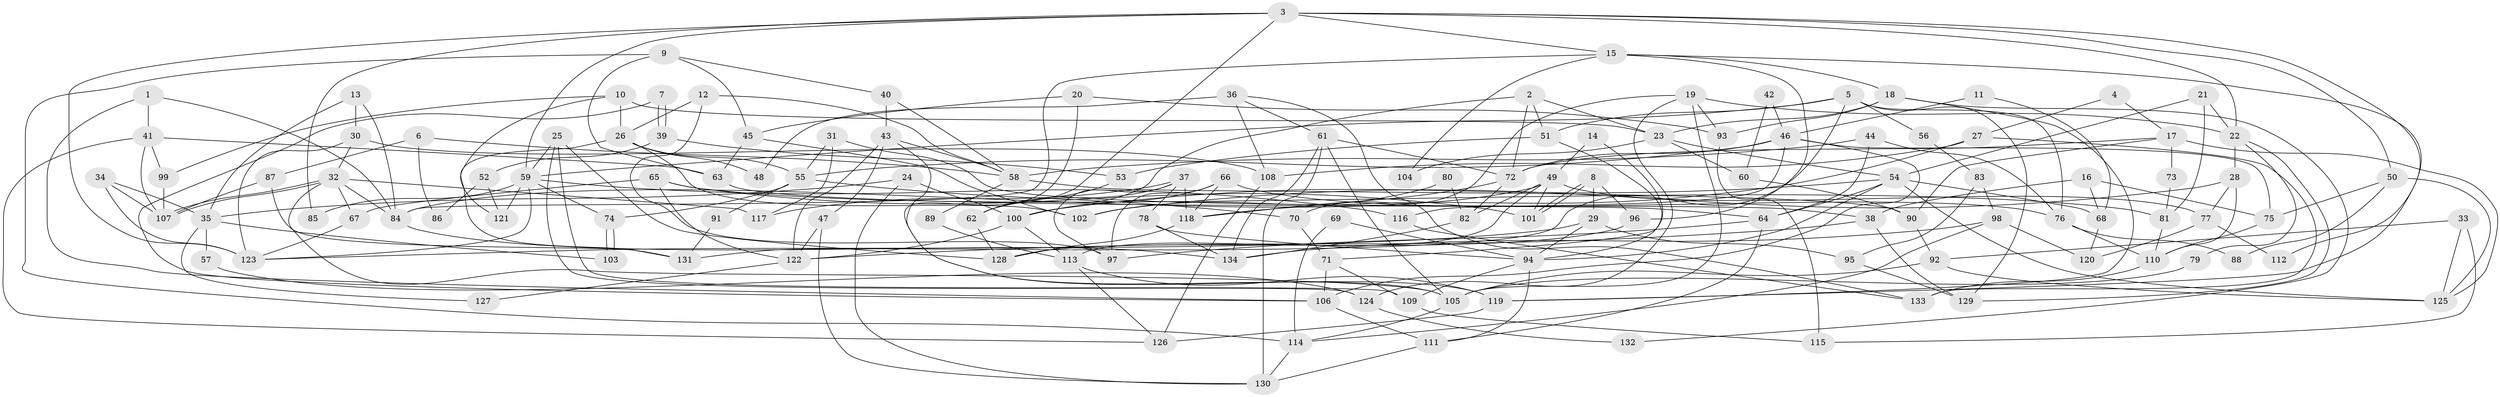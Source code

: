 // Generated by graph-tools (version 1.1) at 2025/02/03/09/25 03:02:13]
// undirected, 134 vertices, 268 edges
graph export_dot {
graph [start="1"]
  node [color=gray90,style=filled];
  1;
  2;
  3;
  4;
  5;
  6;
  7;
  8;
  9;
  10;
  11;
  12;
  13;
  14;
  15;
  16;
  17;
  18;
  19;
  20;
  21;
  22;
  23;
  24;
  25;
  26;
  27;
  28;
  29;
  30;
  31;
  32;
  33;
  34;
  35;
  36;
  37;
  38;
  39;
  40;
  41;
  42;
  43;
  44;
  45;
  46;
  47;
  48;
  49;
  50;
  51;
  52;
  53;
  54;
  55;
  56;
  57;
  58;
  59;
  60;
  61;
  62;
  63;
  64;
  65;
  66;
  67;
  68;
  69;
  70;
  71;
  72;
  73;
  74;
  75;
  76;
  77;
  78;
  79;
  80;
  81;
  82;
  83;
  84;
  85;
  86;
  87;
  88;
  89;
  90;
  91;
  92;
  93;
  94;
  95;
  96;
  97;
  98;
  99;
  100;
  101;
  102;
  103;
  104;
  105;
  106;
  107;
  108;
  109;
  110;
  111;
  112;
  113;
  114;
  115;
  116;
  117;
  118;
  119;
  120;
  121;
  122;
  123;
  124;
  125;
  126;
  127;
  128;
  129;
  130;
  131;
  132;
  133;
  134;
  1 -- 41;
  1 -- 106;
  1 -- 84;
  2 -- 62;
  2 -- 51;
  2 -- 23;
  2 -- 72;
  3 -- 59;
  3 -- 123;
  3 -- 15;
  3 -- 22;
  3 -- 50;
  3 -- 62;
  3 -- 85;
  3 -- 112;
  4 -- 27;
  4 -- 17;
  5 -- 76;
  5 -- 59;
  5 -- 51;
  5 -- 56;
  5 -- 129;
  5 -- 131;
  6 -- 58;
  6 -- 87;
  6 -- 86;
  7 -- 39;
  7 -- 39;
  7 -- 106;
  8 -- 96;
  8 -- 101;
  8 -- 101;
  8 -- 29;
  9 -- 45;
  9 -- 40;
  9 -- 63;
  9 -- 114;
  10 -- 23;
  10 -- 99;
  10 -- 26;
  10 -- 121;
  11 -- 46;
  11 -- 68;
  12 -- 26;
  12 -- 97;
  12 -- 58;
  13 -- 30;
  13 -- 84;
  13 -- 35;
  14 -- 71;
  14 -- 49;
  15 -- 18;
  15 -- 84;
  15 -- 96;
  15 -- 104;
  15 -- 119;
  16 -- 75;
  16 -- 68;
  16 -- 38;
  17 -- 72;
  17 -- 125;
  17 -- 73;
  17 -- 90;
  18 -- 93;
  18 -- 119;
  18 -- 23;
  18 -- 132;
  19 -- 105;
  19 -- 22;
  19 -- 70;
  19 -- 93;
  19 -- 124;
  20 -- 105;
  20 -- 45;
  20 -- 93;
  21 -- 81;
  21 -- 54;
  21 -- 22;
  22 -- 28;
  22 -- 79;
  22 -- 129;
  23 -- 54;
  23 -- 60;
  23 -- 104;
  24 -- 100;
  24 -- 130;
  24 -- 35;
  25 -- 128;
  25 -- 109;
  25 -- 59;
  25 -- 124;
  26 -- 55;
  26 -- 48;
  26 -- 102;
  26 -- 131;
  27 -- 133;
  27 -- 118;
  27 -- 108;
  28 -- 110;
  28 -- 77;
  28 -- 102;
  29 -- 123;
  29 -- 94;
  29 -- 95;
  30 -- 123;
  30 -- 32;
  30 -- 108;
  31 -- 38;
  31 -- 117;
  31 -- 55;
  32 -- 84;
  32 -- 107;
  32 -- 107;
  32 -- 67;
  32 -- 105;
  32 -- 117;
  33 -- 125;
  33 -- 115;
  33 -- 92;
  34 -- 35;
  34 -- 123;
  34 -- 107;
  35 -- 57;
  35 -- 103;
  35 -- 127;
  36 -- 61;
  36 -- 108;
  36 -- 48;
  36 -- 133;
  37 -- 118;
  37 -- 78;
  37 -- 62;
  37 -- 97;
  37 -- 117;
  38 -- 129;
  38 -- 122;
  39 -- 53;
  39 -- 52;
  40 -- 58;
  40 -- 43;
  41 -- 107;
  41 -- 126;
  41 -- 63;
  41 -- 99;
  42 -- 60;
  42 -- 46;
  43 -- 119;
  43 -- 122;
  43 -- 47;
  43 -- 58;
  44 -- 64;
  44 -- 58;
  44 -- 76;
  45 -- 63;
  45 -- 102;
  46 -- 72;
  46 -- 75;
  46 -- 55;
  46 -- 106;
  46 -- 116;
  47 -- 122;
  47 -- 130;
  49 -- 82;
  49 -- 84;
  49 -- 77;
  49 -- 101;
  49 -- 113;
  50 -- 125;
  50 -- 75;
  50 -- 88;
  51 -- 94;
  51 -- 53;
  52 -- 121;
  52 -- 86;
  53 -- 62;
  54 -- 94;
  54 -- 64;
  54 -- 68;
  54 -- 100;
  54 -- 125;
  55 -- 70;
  55 -- 74;
  55 -- 91;
  56 -- 83;
  57 -- 124;
  58 -- 89;
  58 -- 90;
  59 -- 74;
  59 -- 85;
  59 -- 116;
  59 -- 121;
  59 -- 123;
  60 -- 90;
  61 -- 105;
  61 -- 130;
  61 -- 72;
  61 -- 134;
  62 -- 128;
  63 -- 64;
  64 -- 97;
  64 -- 111;
  65 -- 101;
  65 -- 122;
  65 -- 67;
  65 -- 81;
  66 -- 97;
  66 -- 100;
  66 -- 76;
  66 -- 118;
  67 -- 123;
  68 -- 120;
  69 -- 94;
  69 -- 114;
  70 -- 71;
  71 -- 106;
  71 -- 109;
  72 -- 82;
  72 -- 118;
  73 -- 81;
  74 -- 103;
  74 -- 103;
  75 -- 110;
  76 -- 88;
  76 -- 110;
  77 -- 112;
  77 -- 120;
  78 -- 134;
  78 -- 94;
  79 -- 105;
  80 -- 82;
  80 -- 102;
  81 -- 110;
  82 -- 134;
  83 -- 95;
  83 -- 98;
  84 -- 134;
  87 -- 131;
  87 -- 107;
  89 -- 113;
  90 -- 92;
  91 -- 131;
  92 -- 105;
  92 -- 125;
  93 -- 115;
  94 -- 111;
  94 -- 109;
  95 -- 129;
  96 -- 128;
  98 -- 134;
  98 -- 114;
  98 -- 120;
  99 -- 107;
  100 -- 113;
  100 -- 122;
  105 -- 114;
  106 -- 111;
  108 -- 126;
  109 -- 115;
  110 -- 133;
  111 -- 130;
  113 -- 126;
  113 -- 119;
  114 -- 130;
  116 -- 133;
  118 -- 128;
  119 -- 126;
  122 -- 127;
  124 -- 132;
}
